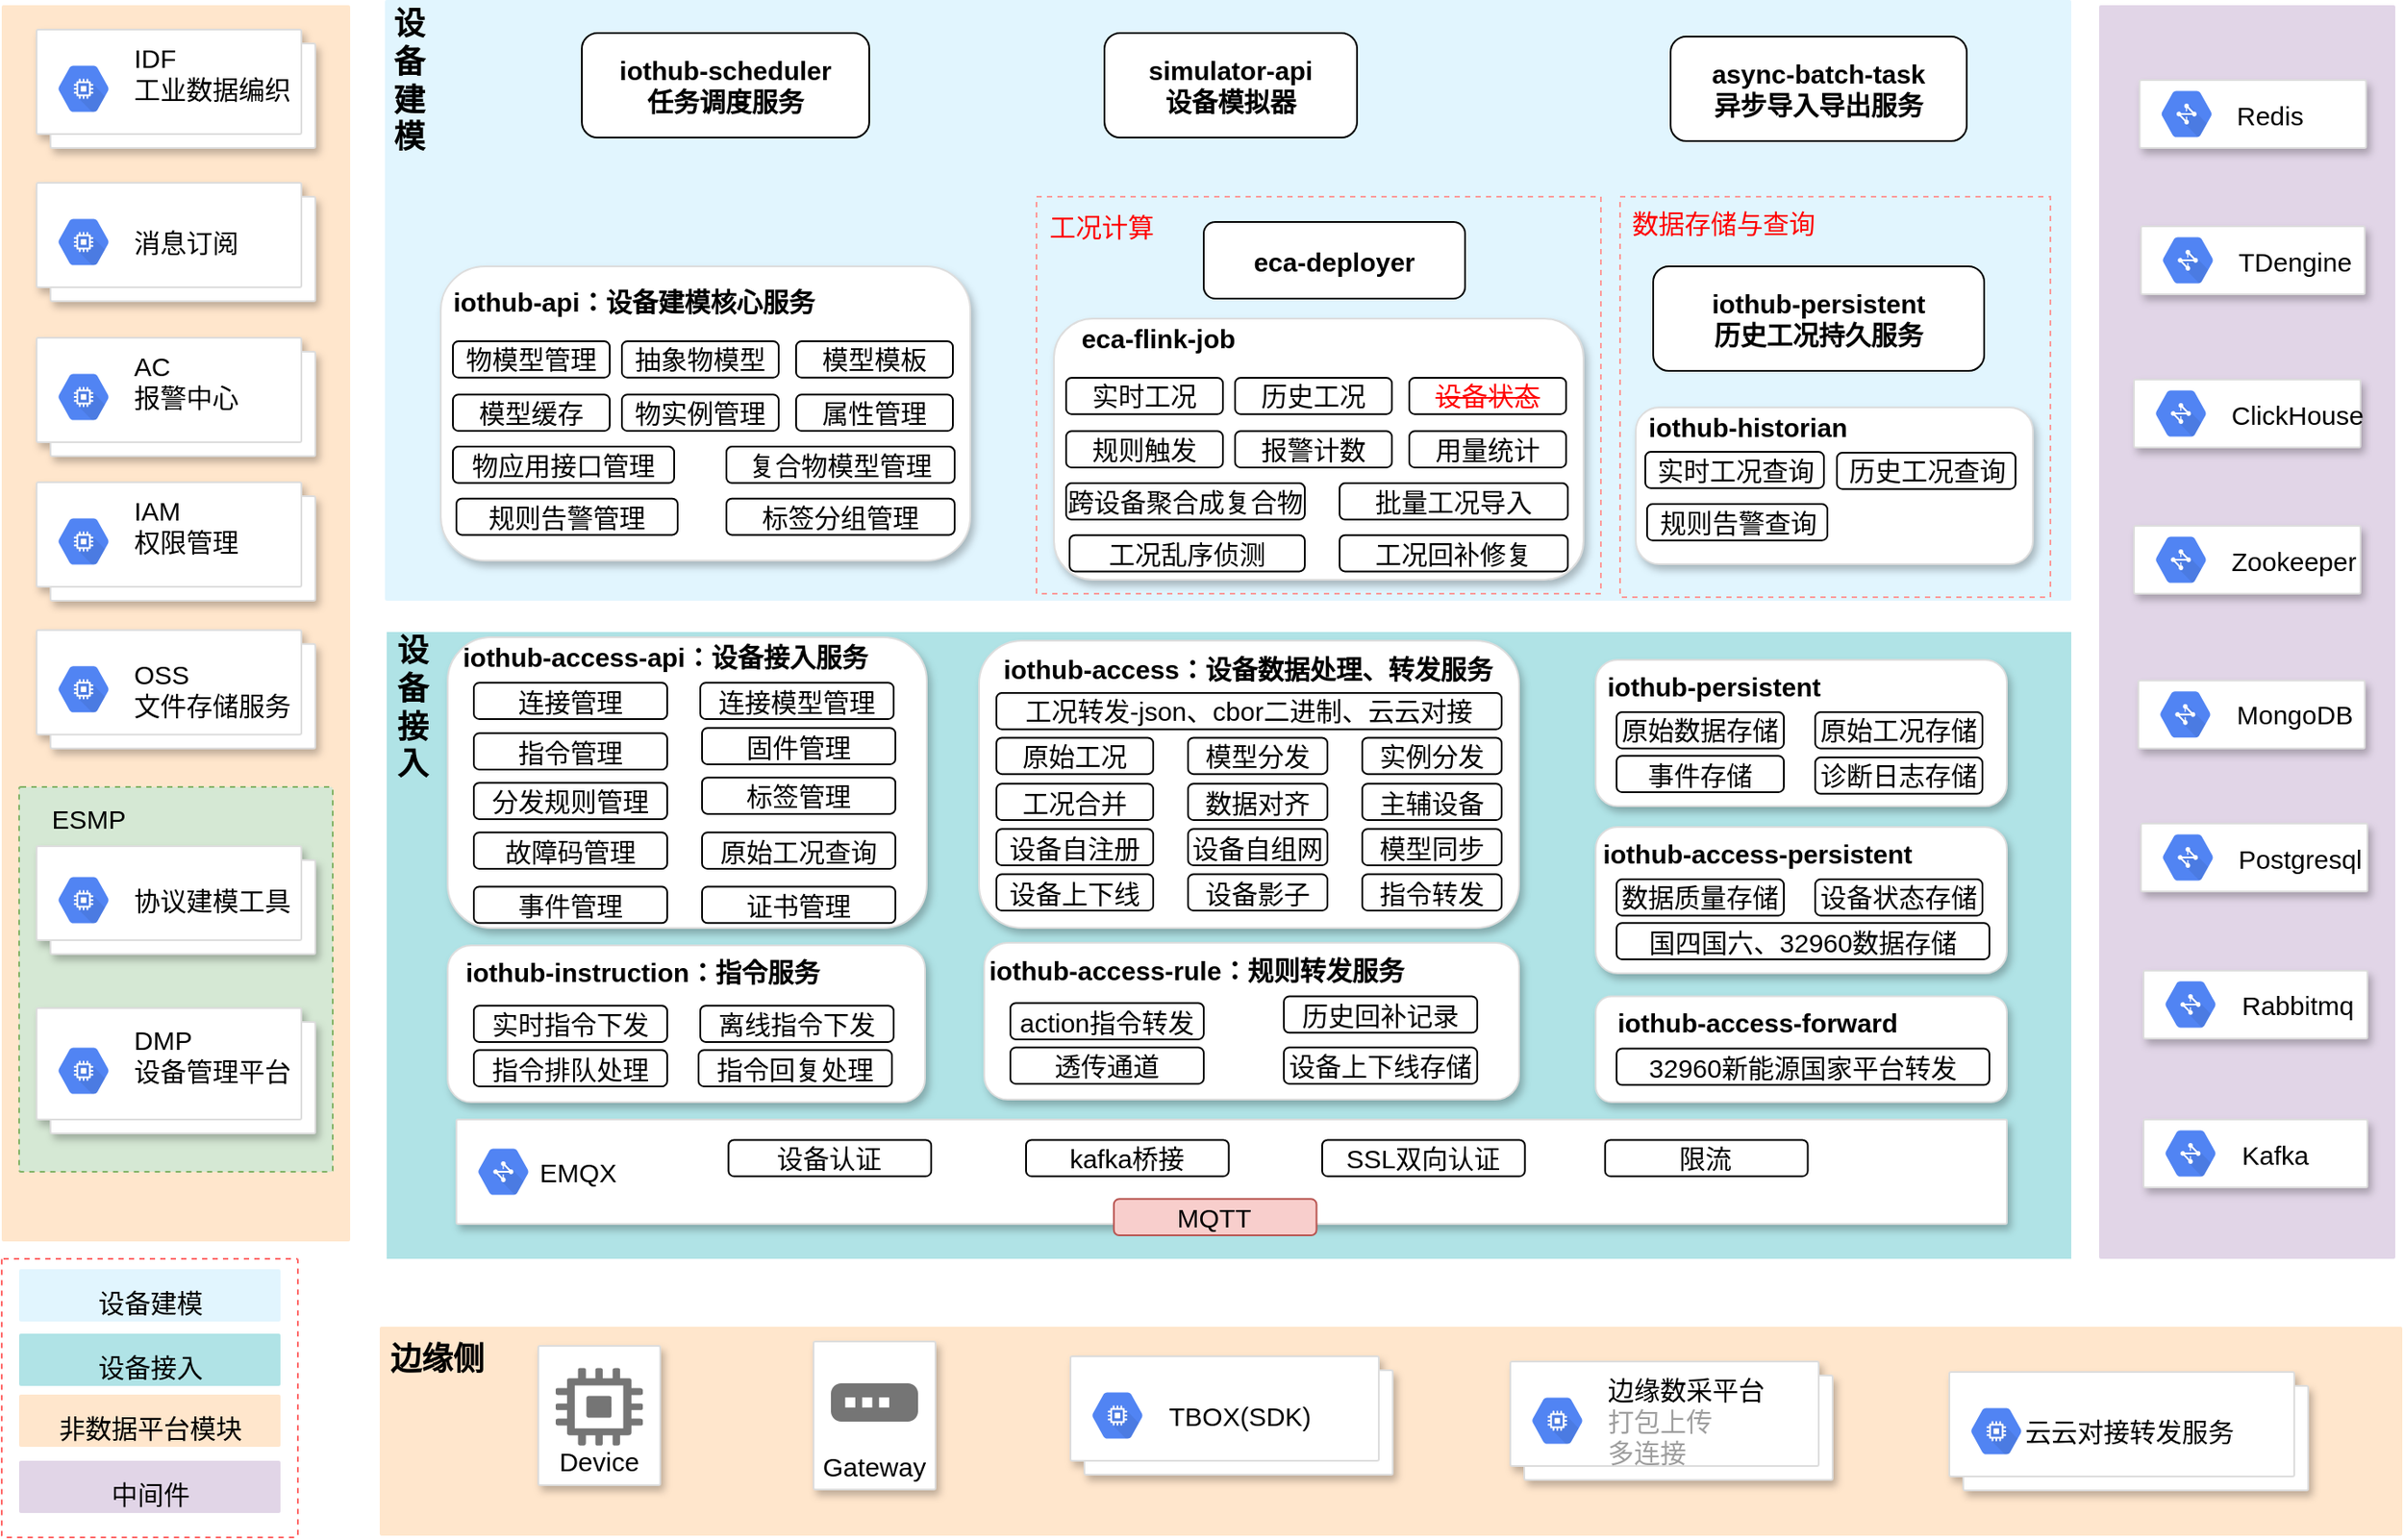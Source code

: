 <mxfile version="22.1.12" type="github">
  <diagram name="第 1 页" id="MoN8tYrX2I8wULJj6vPm">
    <mxGraphModel dx="1781" dy="1681" grid="1" gridSize="10" guides="1" tooltips="1" connect="1" arrows="1" fold="1" page="1" pageScale="1" pageWidth="827" pageHeight="1169" math="0" shadow="0">
      <root>
        <mxCell id="0" />
        <mxCell id="1" parent="0" />
        <mxCell id="9IabR4UfgYr9wzI-eqWz-1" value="" style="rounded=1;absoluteArcSize=1;arcSize=2;html=1;strokeColor=none;gradientColor=none;shadow=0;dashed=0;fontSize=15;fontColor=#9E9E9E;align=left;verticalAlign=top;spacing=10;spacingTop=-4;fillColor=#E1F5FE;" vertex="1" parent="1">
          <mxGeometry x="112" y="-103" width="968" height="345" as="geometry" />
        </mxCell>
        <mxCell id="9IabR4UfgYr9wzI-eqWz-2" value="" style="rounded=0;whiteSpace=wrap;html=1;fillColor=none;strokeColor=#FF9999;dashed=1;fontSize=15;" vertex="1" parent="1">
          <mxGeometry x="821" y="10" width="247" height="230" as="geometry" />
        </mxCell>
        <mxCell id="9IabR4UfgYr9wzI-eqWz-3" value="" style="rounded=0;whiteSpace=wrap;html=1;fillColor=none;strokeColor=#FF9999;dashed=1;fontSize=15;" vertex="1" parent="1">
          <mxGeometry x="486" y="10" width="324" height="228" as="geometry" />
        </mxCell>
        <mxCell id="9IabR4UfgYr9wzI-eqWz-4" value="" style="rounded=1;absoluteArcSize=1;arcSize=2;html=1;strokeColor=none;shadow=0;dashed=0;fontSize=15;align=left;verticalAlign=top;spacing=10;spacingTop=-4;fillColor=#ffe6cc;" vertex="1" parent="1">
          <mxGeometry x="-108" y="-100" width="200" height="710" as="geometry" />
        </mxCell>
        <mxCell id="9IabR4UfgYr9wzI-eqWz-5" value="" style="rounded=1;absoluteArcSize=1;arcSize=2;html=1;strokeColor=#82b366;shadow=0;dashed=1;fontSize=15;align=center;verticalAlign=top;spacing=10;spacingTop=-4;fillColor=#d5e8d4;" vertex="1" parent="1">
          <mxGeometry x="-98" y="349" width="180" height="221" as="geometry" />
        </mxCell>
        <mxCell id="9IabR4UfgYr9wzI-eqWz-6" value="数据平台模块" style="rounded=1;absoluteArcSize=1;arcSize=2;html=1;strokeColor=#FF6666;shadow=0;dashed=1;fontSize=15;align=center;verticalAlign=top;spacing=10;spacingTop=-4;fillColor=#FFFFFF;" vertex="1" parent="1">
          <mxGeometry x="-108" y="620" width="170" height="160" as="geometry" />
        </mxCell>
        <mxCell id="9IabR4UfgYr9wzI-eqWz-7" value="" style="fillColor=#b0e3e6;strokeColor=none;shadow=0;fontSize=15;align=left;spacing=10;9E9E9E;verticalAlign=top;spacingTop=-4;fontStyle=0;spacingLeft=40;html=1;" vertex="1" parent="1">
          <mxGeometry x="113" y="260" width="967" height="360" as="geometry" />
        </mxCell>
        <mxCell id="9IabR4UfgYr9wzI-eqWz-8" value="" style="rounded=1;absoluteArcSize=1;arcSize=2;html=1;strokeColor=none;shadow=0;dashed=0;fontSize=15;align=left;verticalAlign=top;spacing=10;spacingTop=-4;fillColor=#ffe6cc;" vertex="1" parent="1">
          <mxGeometry x="109" y="659" width="1161" height="120" as="geometry" />
        </mxCell>
        <mxCell id="9IabR4UfgYr9wzI-eqWz-9" value="" style="strokeColor=#dddddd;fillColor=#ffffff;shadow=1;strokeWidth=1;rounded=1;absoluteArcSize=1;arcSize=2;fontSize=15;fontColor=#9E9E9E;align=center;html=1;" vertex="1" parent="1">
          <mxGeometry x="153" y="540" width="890" height="60" as="geometry" />
        </mxCell>
        <mxCell id="9IabR4UfgYr9wzI-eqWz-10" value="&lt;div style=&quot;text-align: justify; font-size: 15px;&quot;&gt;&lt;span style=&quot;color: rgb(0, 0, 0); font-size: 15px;&quot;&gt;EMQX&lt;/span&gt;&lt;/div&gt;" style="dashed=0;connectable=0;html=1;fillColor=#5184F3;strokeColor=none;shape=mxgraph.gcp2.hexIcon;prIcon=cloud_network;part=1;labelPosition=right;verticalLabelPosition=middle;align=right;verticalAlign=middle;spacingLeft=5;fontColor=#999999;fontSize=15;" vertex="1" parent="9IabR4UfgYr9wzI-eqWz-9">
          <mxGeometry y="0.5" width="44" height="39" relative="1" as="geometry">
            <mxPoint x="5" y="-19.5" as="offset" />
          </mxGeometry>
        </mxCell>
        <mxCell id="9IabR4UfgYr9wzI-eqWz-11" value="设备认证" style="rounded=1;whiteSpace=wrap;html=1;fontSize=15;" vertex="1" parent="9IabR4UfgYr9wzI-eqWz-9">
          <mxGeometry x="156.196" y="11.739" width="116.36" height="20.87" as="geometry" />
        </mxCell>
        <mxCell id="9IabR4UfgYr9wzI-eqWz-12" value="限流" style="rounded=1;whiteSpace=wrap;html=1;fontSize=15;" vertex="1" parent="9IabR4UfgYr9wzI-eqWz-9">
          <mxGeometry x="659.376" y="11.739" width="116.36" height="20.87" as="geometry" />
        </mxCell>
        <mxCell id="9IabR4UfgYr9wzI-eqWz-13" value="MQTT" style="rounded=1;whiteSpace=wrap;html=1;fillColor=#f8cecc;strokeColor=#b85450;fontSize=15;" vertex="1" parent="9IabR4UfgYr9wzI-eqWz-9">
          <mxGeometry x="377.385" y="45.652" width="116.36" height="20.87" as="geometry" />
        </mxCell>
        <mxCell id="9IabR4UfgYr9wzI-eqWz-14" value="kafka桥接" style="rounded=1;whiteSpace=wrap;html=1;fontSize=15;" vertex="1" parent="9IabR4UfgYr9wzI-eqWz-9">
          <mxGeometry x="326.997" y="11.739" width="116.36" height="20.87" as="geometry" />
        </mxCell>
        <mxCell id="9IabR4UfgYr9wzI-eqWz-15" value="SSL双向认证" style="rounded=1;whiteSpace=wrap;html=1;fontSize=15;" vertex="1" parent="9IabR4UfgYr9wzI-eqWz-9">
          <mxGeometry x="496.997" y="11.739" width="116.36" height="20.87" as="geometry" />
        </mxCell>
        <mxCell id="9IabR4UfgYr9wzI-eqWz-16" value="Device" style="strokeColor=#dddddd;shadow=1;strokeWidth=1;rounded=1;absoluteArcSize=1;arcSize=2;labelPosition=center;verticalLabelPosition=middle;align=center;verticalAlign=bottom;spacingLeft=0;fontColor=#000000;fontSize=15;whiteSpace=wrap;spacingBottom=2;fillColor=#FFFFFF;" vertex="1" parent="1">
          <mxGeometry x="200" y="670" width="70" height="80" as="geometry" />
        </mxCell>
        <mxCell id="9IabR4UfgYr9wzI-eqWz-17" value="" style="sketch=0;dashed=0;connectable=0;html=1;fillColor=#757575;strokeColor=none;shape=mxgraph.gcp2.compute_engine_icon;part=1;fontSize=15;" vertex="1" parent="9IabR4UfgYr9wzI-eqWz-16">
          <mxGeometry x="0.5" width="50" height="44.5" relative="1" as="geometry">
            <mxPoint x="-25" y="12.75" as="offset" />
          </mxGeometry>
        </mxCell>
        <mxCell id="9IabR4UfgYr9wzI-eqWz-18" value="Gateway" style="strokeColor=#dddddd;shadow=1;strokeWidth=1;rounded=1;absoluteArcSize=1;arcSize=2;labelPosition=center;verticalLabelPosition=middle;align=center;verticalAlign=bottom;spacingLeft=0;fontColor=#000000;fontSize=15;whiteSpace=wrap;spacingBottom=2;fillColor=#FFFFFF;" vertex="1" parent="1">
          <mxGeometry x="358" y="667.5" width="70" height="85" as="geometry" />
        </mxCell>
        <mxCell id="9IabR4UfgYr9wzI-eqWz-19" value="" style="sketch=0;dashed=0;connectable=0;html=1;fillColor=#757575;strokeColor=none;shape=mxgraph.gcp2.gateway_icon;part=1;fontSize=15;" vertex="1" parent="9IabR4UfgYr9wzI-eqWz-18">
          <mxGeometry x="0.5" width="50" height="22" relative="1" as="geometry">
            <mxPoint x="-25" y="24" as="offset" />
          </mxGeometry>
        </mxCell>
        <mxCell id="9IabR4UfgYr9wzI-eqWz-20" value="" style="rounded=1;absoluteArcSize=1;arcSize=2;html=1;strokeColor=none;shadow=0;dashed=0;fontSize=15;align=left;verticalAlign=top;spacing=10;spacingTop=-4;fillColor=#e1d5e7;" vertex="1" parent="1">
          <mxGeometry x="1096" y="-100" width="170" height="720" as="geometry" />
        </mxCell>
        <mxCell id="9IabR4UfgYr9wzI-eqWz-21" value="" style="strokeColor=#dddddd;fillColor=#ffffff;shadow=1;strokeWidth=1;rounded=1;absoluteArcSize=1;arcSize=2;fontSize=15;fontColor=#9E9E9E;align=center;html=1;" vertex="1" parent="1">
          <mxGeometry x="1121.5" y="540" width="128.5" height="39" as="geometry" />
        </mxCell>
        <mxCell id="9IabR4UfgYr9wzI-eqWz-22" value="&lt;font color=&quot;#000000&quot; style=&quot;font-size: 15px;&quot;&gt;Kafka&lt;/font&gt;" style="dashed=0;connectable=0;html=1;fillColor=#5184F3;strokeColor=none;shape=mxgraph.gcp2.hexIcon;prIcon=cloud_network;part=1;labelPosition=right;verticalLabelPosition=middle;align=left;verticalAlign=middle;spacingLeft=5;fontColor=#999999;fontSize=15;" vertex="1" parent="9IabR4UfgYr9wzI-eqWz-21">
          <mxGeometry y="0.5" width="44" height="39" relative="1" as="geometry">
            <mxPoint x="5" y="-19.5" as="offset" />
          </mxGeometry>
        </mxCell>
        <mxCell id="9IabR4UfgYr9wzI-eqWz-23" value="" style="strokeColor=#dddddd;fillColor=#ffffff;shadow=1;strokeWidth=1;rounded=1;absoluteArcSize=1;arcSize=2;fontSize=15;fontColor=#9E9E9E;align=center;html=1;" vertex="1" parent="1">
          <mxGeometry x="1120" y="27" width="128.5" height="39" as="geometry" />
        </mxCell>
        <mxCell id="9IabR4UfgYr9wzI-eqWz-24" value="&lt;font color=&quot;#000000&quot; style=&quot;font-size: 15px;&quot;&gt;TDengine&lt;/font&gt;" style="dashed=0;connectable=0;html=1;fillColor=#5184F3;strokeColor=none;shape=mxgraph.gcp2.hexIcon;prIcon=cloud_network;part=1;labelPosition=right;verticalLabelPosition=middle;align=left;verticalAlign=middle;spacingLeft=5;fontColor=#999999;fontSize=15;" vertex="1" parent="9IabR4UfgYr9wzI-eqWz-23">
          <mxGeometry y="0.5" width="44" height="39" relative="1" as="geometry">
            <mxPoint x="5" y="-19.5" as="offset" />
          </mxGeometry>
        </mxCell>
        <mxCell id="9IabR4UfgYr9wzI-eqWz-25" value="" style="strokeColor=#dddddd;fillColor=#ffffff;shadow=1;strokeWidth=1;rounded=1;absoluteArcSize=1;arcSize=2;fontSize=15;fontColor=#9E9E9E;align=center;html=1;" vertex="1" parent="1">
          <mxGeometry x="1116" y="115" width="130" height="39" as="geometry" />
        </mxCell>
        <mxCell id="9IabR4UfgYr9wzI-eqWz-26" value="&lt;font color=&quot;#000000&quot; style=&quot;font-size: 15px;&quot;&gt;ClickHouse&lt;/font&gt;" style="dashed=0;connectable=0;html=1;fillColor=#5184F3;strokeColor=none;shape=mxgraph.gcp2.hexIcon;prIcon=cloud_network;part=1;labelPosition=right;verticalLabelPosition=middle;align=left;verticalAlign=middle;spacingLeft=5;fontColor=#999999;fontSize=15;" vertex="1" parent="9IabR4UfgYr9wzI-eqWz-25">
          <mxGeometry y="0.5" width="44" height="39" relative="1" as="geometry">
            <mxPoint x="5" y="-19.5" as="offset" />
          </mxGeometry>
        </mxCell>
        <mxCell id="9IabR4UfgYr9wzI-eqWz-27" value="" style="strokeColor=#dddddd;fillColor=#ffffff;shadow=1;strokeWidth=1;rounded=1;absoluteArcSize=1;arcSize=2;fontSize=15;fontColor=#9E9E9E;align=center;html=1;" vertex="1" parent="1">
          <mxGeometry x="1118.5" y="287.87" width="130" height="39" as="geometry" />
        </mxCell>
        <mxCell id="9IabR4UfgYr9wzI-eqWz-28" value="&lt;font color=&quot;#000000&quot; style=&quot;font-size: 15px;&quot;&gt;MongoDB&lt;/font&gt;" style="dashed=0;connectable=0;html=1;fillColor=#5184F3;strokeColor=none;shape=mxgraph.gcp2.hexIcon;prIcon=cloud_network;part=1;labelPosition=right;verticalLabelPosition=middle;align=left;verticalAlign=middle;spacingLeft=5;fontColor=#999999;fontSize=15;" vertex="1" parent="9IabR4UfgYr9wzI-eqWz-27">
          <mxGeometry y="0.5" width="44" height="39" relative="1" as="geometry">
            <mxPoint x="5" y="-19.5" as="offset" />
          </mxGeometry>
        </mxCell>
        <mxCell id="9IabR4UfgYr9wzI-eqWz-29" value="" style="strokeColor=#dddddd;fillColor=#ffffff;shadow=1;strokeWidth=1;rounded=1;absoluteArcSize=1;arcSize=2;fontSize=15;fontColor=#9E9E9E;align=center;html=1;" vertex="1" parent="1">
          <mxGeometry x="1121.5" y="454.44" width="128.5" height="39" as="geometry" />
        </mxCell>
        <mxCell id="9IabR4UfgYr9wzI-eqWz-30" value="&lt;font color=&quot;#000000&quot; style=&quot;font-size: 15px;&quot;&gt;Rabbitmq&lt;/font&gt;" style="dashed=0;connectable=0;html=1;fillColor=#5184F3;strokeColor=none;shape=mxgraph.gcp2.hexIcon;prIcon=cloud_network;part=1;labelPosition=right;verticalLabelPosition=middle;align=left;verticalAlign=middle;spacingLeft=5;fontColor=#999999;fontSize=15;" vertex="1" parent="9IabR4UfgYr9wzI-eqWz-29">
          <mxGeometry y="0.5" width="44" height="39" relative="1" as="geometry">
            <mxPoint x="5" y="-19.5" as="offset" />
          </mxGeometry>
        </mxCell>
        <mxCell id="9IabR4UfgYr9wzI-eqWz-31" value="设备接入" style="text;html=1;strokeColor=none;fillColor=none;align=center;verticalAlign=middle;whiteSpace=wrap;rounded=0;fontSize=18;fontStyle=1" vertex="1" parent="1">
          <mxGeometry x="113" y="269" width="30" height="70" as="geometry" />
        </mxCell>
        <mxCell id="9IabR4UfgYr9wzI-eqWz-32" value="" style="shape=mxgraph.gcp2.doubleRect;strokeColor=#dddddd;fillColor=#ffffff;shadow=1;strokeWidth=1;fontSize=15;fontColor=#9E9E9E;align=center;html=1;" vertex="1" parent="1">
          <mxGeometry x="758" y="679" width="185" height="68" as="geometry" />
        </mxCell>
        <mxCell id="9IabR4UfgYr9wzI-eqWz-33" value="&lt;font color=&quot;#000000&quot; style=&quot;font-size: 15px;&quot;&gt;边缘数采平台&lt;br style=&quot;font-size: 15px;&quot;&gt;&lt;/font&gt;&lt;font color=&quot;#9e9e9e&quot; style=&quot;font-size: 15px;&quot;&gt;&lt;span style=&quot;font-size: 15px;&quot;&gt;打包上传&lt;br style=&quot;font-size: 15px;&quot;&gt;多连接&lt;br style=&quot;font-size: 15px;&quot;&gt;&lt;/span&gt;&lt;/font&gt;" style="dashed=0;connectable=0;html=1;fillColor=#5184F3;strokeColor=none;shape=mxgraph.gcp2.hexIcon;prIcon=compute_engine;part=1;labelPosition=right;verticalLabelPosition=middle;align=left;verticalAlign=middle;spacingLeft=5;fontColor=#999999;fontSize=15;" vertex="1" parent="9IabR4UfgYr9wzI-eqWz-32">
          <mxGeometry y="0.5" width="44" height="39" relative="1" as="geometry">
            <mxPoint x="5" y="-19.5" as="offset" />
          </mxGeometry>
        </mxCell>
        <mxCell id="9IabR4UfgYr9wzI-eqWz-34" value="&lt;font color=&quot;#000000&quot; style=&quot;font-size: 15px;&quot;&gt;云云对接转发服务&lt;/font&gt;" style="shape=mxgraph.gcp2.doubleRect;strokeColor=#dddddd;fillColor=#ffffff;shadow=1;strokeWidth=1;fontSize=15;fontColor=#9E9E9E;align=center;html=1;" vertex="1" parent="1">
          <mxGeometry x="1010" y="685" width="206" height="68" as="geometry" />
        </mxCell>
        <mxCell id="9IabR4UfgYr9wzI-eqWz-35" value="" style="dashed=0;connectable=0;html=1;fillColor=#5184F3;strokeColor=none;shape=mxgraph.gcp2.hexIcon;prIcon=compute_engine;part=1;labelPosition=right;verticalLabelPosition=middle;align=left;verticalAlign=middle;spacingLeft=5;fontColor=#999999;fontSize=15;" vertex="1" parent="9IabR4UfgYr9wzI-eqWz-34">
          <mxGeometry y="0.5" width="44" height="39" relative="1" as="geometry">
            <mxPoint x="5" y="-19.5" as="offset" />
          </mxGeometry>
        </mxCell>
        <mxCell id="9IabR4UfgYr9wzI-eqWz-36" value="" style="shape=mxgraph.gcp2.doubleRect;strokeColor=#dddddd;fillColor=#ffffff;shadow=1;strokeWidth=1;fontSize=15;fontColor=#9E9E9E;align=center;html=1;fontStyle=1" vertex="1" parent="1">
          <mxGeometry x="-88" y="383" width="160" height="62" as="geometry" />
        </mxCell>
        <mxCell id="9IabR4UfgYr9wzI-eqWz-37" value="&lt;font style=&quot;font-size: 15px&quot;&gt;&lt;font color=&quot;#000000&quot; style=&quot;font-size: 15px&quot;&gt;&lt;br&gt;&lt;br&gt;协议建模工具&lt;/font&gt;&lt;br style=&quot;font-size: 15px&quot;&gt;&lt;br style=&quot;font-size: 15px&quot;&gt;&lt;br style=&quot;font-size: 15px&quot;&gt;&lt;/font&gt;" style="dashed=0;connectable=0;html=1;fillColor=#5184F3;strokeColor=none;shape=mxgraph.gcp2.hexIcon;prIcon=compute_engine;part=1;labelPosition=right;verticalLabelPosition=middle;align=left;verticalAlign=middle;spacingLeft=5;fontColor=#999999;fontSize=15;" vertex="1" parent="9IabR4UfgYr9wzI-eqWz-36">
          <mxGeometry y="0.5" width="44" height="39" relative="1" as="geometry">
            <mxPoint x="5" y="-19.5" as="offset" />
          </mxGeometry>
        </mxCell>
        <mxCell id="9IabR4UfgYr9wzI-eqWz-38" value="" style="shape=mxgraph.gcp2.doubleRect;strokeColor=#dddddd;fillColor=#ffffff;shadow=1;strokeWidth=1;fontSize=15;fontColor=#9E9E9E;align=center;html=1;fontStyle=1" vertex="1" parent="1">
          <mxGeometry x="-88" y="174" width="160" height="68" as="geometry" />
        </mxCell>
        <mxCell id="9IabR4UfgYr9wzI-eqWz-39" value="&lt;font color=&quot;#000000&quot; style=&quot;font-size: 15px;&quot;&gt;IAM&lt;br style=&quot;font-size: 15px;&quot;&gt;权限管理&lt;br style=&quot;font-size: 15px;&quot;&gt;&lt;br style=&quot;font-size: 15px;&quot;&gt;&lt;/font&gt;" style="dashed=0;connectable=0;html=1;fillColor=#5184F3;strokeColor=none;shape=mxgraph.gcp2.hexIcon;prIcon=compute_engine;part=1;labelPosition=right;verticalLabelPosition=middle;align=left;verticalAlign=middle;spacingLeft=5;fontColor=#999999;fontSize=15;" vertex="1" parent="9IabR4UfgYr9wzI-eqWz-38">
          <mxGeometry y="0.5" width="44" height="39" relative="1" as="geometry">
            <mxPoint x="5" y="-19.5" as="offset" />
          </mxGeometry>
        </mxCell>
        <mxCell id="9IabR4UfgYr9wzI-eqWz-40" value="" style="shape=mxgraph.gcp2.doubleRect;strokeColor=#dddddd;fillColor=#ffffff;shadow=1;strokeWidth=1;fontSize=15;fontColor=#9E9E9E;align=center;html=1;fontStyle=1" vertex="1" parent="1">
          <mxGeometry x="-88" y="476" width="160" height="72" as="geometry" />
        </mxCell>
        <mxCell id="9IabR4UfgYr9wzI-eqWz-41" value="&lt;font style=&quot;font-size: 15px;&quot;&gt;&lt;font color=&quot;#000000&quot; style=&quot;font-size: 15px;&quot;&gt;DMP&lt;/font&gt;&lt;br style=&quot;font-size: 15px;&quot;&gt;&lt;font color=&quot;#000000&quot; style=&quot;font-size: 15px;&quot;&gt;设备管理平台&lt;/font&gt;&lt;br style=&quot;font-size: 15px;&quot;&gt;&lt;br style=&quot;font-size: 15px;&quot;&gt;&lt;/font&gt;" style="dashed=0;connectable=0;html=1;fillColor=#5184F3;strokeColor=none;shape=mxgraph.gcp2.hexIcon;prIcon=compute_engine;part=1;labelPosition=right;verticalLabelPosition=middle;align=left;verticalAlign=middle;spacingLeft=5;fontColor=#999999;fontSize=15;" vertex="1" parent="9IabR4UfgYr9wzI-eqWz-40">
          <mxGeometry y="0.5" width="44" height="39" relative="1" as="geometry">
            <mxPoint x="5" y="-19.5" as="offset" />
          </mxGeometry>
        </mxCell>
        <mxCell id="9IabR4UfgYr9wzI-eqWz-42" value="设备建模" style="rounded=1;absoluteArcSize=1;arcSize=2;html=1;strokeColor=none;shadow=0;dashed=0;fontSize=15;align=center;verticalAlign=top;spacing=10;spacingTop=-4;fillColor=#E1F5FE;" vertex="1" parent="1">
          <mxGeometry x="-98" y="626" width="150" height="30" as="geometry" />
        </mxCell>
        <mxCell id="9IabR4UfgYr9wzI-eqWz-43" value="设备接入" style="rounded=1;absoluteArcSize=1;arcSize=2;html=1;strokeColor=none;shadow=0;dashed=0;fontSize=15;align=center;verticalAlign=top;spacing=10;spacingTop=-4;fillColor=#b0e3e6;" vertex="1" parent="1">
          <mxGeometry x="-98" y="663" width="150" height="30" as="geometry" />
        </mxCell>
        <mxCell id="9IabR4UfgYr9wzI-eqWz-44" value="非数据平台模块" style="rounded=1;absoluteArcSize=1;arcSize=2;html=1;strokeColor=none;shadow=0;dashed=0;fontSize=15;align=center;verticalAlign=top;spacing=10;spacingTop=-4;fillColor=#ffe6cc;" vertex="1" parent="1">
          <mxGeometry x="-98" y="698" width="150" height="30" as="geometry" />
        </mxCell>
        <mxCell id="9IabR4UfgYr9wzI-eqWz-45" value="中间件" style="rounded=1;absoluteArcSize=1;arcSize=2;html=1;strokeColor=none;shadow=0;dashed=0;fontSize=15;align=center;verticalAlign=top;spacing=10;spacingTop=-4;fillColor=#e1d5e7;" vertex="1" parent="1">
          <mxGeometry x="-98" y="736" width="150" height="30" as="geometry" />
        </mxCell>
        <mxCell id="9IabR4UfgYr9wzI-eqWz-46" value="" style="shape=mxgraph.gcp2.doubleRect;strokeColor=#dddddd;fillColor=#ffffff;shadow=1;strokeWidth=1;fontSize=15;fontColor=#9E9E9E;align=center;html=1;fontStyle=1" vertex="1" parent="1">
          <mxGeometry x="-88" y="258.87" width="160" height="68" as="geometry" />
        </mxCell>
        <mxCell id="9IabR4UfgYr9wzI-eqWz-47" value="&lt;font color=&quot;#000000&quot; style=&quot;font-size: 15px;&quot;&gt;OSS&lt;br style=&quot;font-size: 15px;&quot;&gt;文件存储服务&lt;br style=&quot;font-size: 15px;&quot;&gt;&lt;/font&gt;" style="dashed=0;connectable=0;html=1;fillColor=#5184F3;strokeColor=none;shape=mxgraph.gcp2.hexIcon;prIcon=compute_engine;part=1;labelPosition=right;verticalLabelPosition=middle;align=left;verticalAlign=middle;spacingLeft=5;fontColor=#999999;fontSize=15;" vertex="1" parent="9IabR4UfgYr9wzI-eqWz-46">
          <mxGeometry y="0.5" width="44" height="39" relative="1" as="geometry">
            <mxPoint x="5" y="-19.5" as="offset" />
          </mxGeometry>
        </mxCell>
        <mxCell id="9IabR4UfgYr9wzI-eqWz-48" value="ESMP" style="text;html=1;strokeColor=none;fillColor=none;align=center;verticalAlign=middle;whiteSpace=wrap;rounded=0;fontSize=15;" vertex="1" parent="1">
          <mxGeometry x="-88" y="352" width="60" height="30" as="geometry" />
        </mxCell>
        <mxCell id="9IabR4UfgYr9wzI-eqWz-49" value="&lt;font style=&quot;font-size: 18px&quot;&gt;&lt;b&gt;边缘侧&lt;/b&gt;&lt;/font&gt;" style="text;html=1;strokeColor=none;fillColor=none;align=center;verticalAlign=middle;whiteSpace=wrap;rounded=0;fontSize=15;" vertex="1" parent="1">
          <mxGeometry x="112" y="663" width="60" height="30" as="geometry" />
        </mxCell>
        <mxCell id="9IabR4UfgYr9wzI-eqWz-50" value="" style="strokeColor=#dddddd;fillColor=#ffffff;shadow=1;strokeWidth=1;rounded=1;absoluteArcSize=1;arcSize=2;fontSize=15;fontColor=#9E9E9E;align=center;html=1;" vertex="1" parent="1">
          <mxGeometry x="1120" y="370" width="130" height="39" as="geometry" />
        </mxCell>
        <mxCell id="9IabR4UfgYr9wzI-eqWz-51" value="&lt;font color=&quot;#000000&quot; style=&quot;font-size: 15px;&quot;&gt;Postgresql&lt;/font&gt;" style="dashed=0;connectable=0;html=1;fillColor=#5184F3;strokeColor=none;shape=mxgraph.gcp2.hexIcon;prIcon=cloud_network;part=1;labelPosition=right;verticalLabelPosition=middle;align=left;verticalAlign=middle;spacingLeft=5;fontColor=#999999;fontSize=15;" vertex="1" parent="9IabR4UfgYr9wzI-eqWz-50">
          <mxGeometry y="0.5" width="44" height="39" relative="1" as="geometry">
            <mxPoint x="5" y="-19.5" as="offset" />
          </mxGeometry>
        </mxCell>
        <mxCell id="9IabR4UfgYr9wzI-eqWz-52" value="" style="shape=mxgraph.gcp2.doubleRect;strokeColor=#dddddd;fillColor=#ffffff;shadow=1;strokeWidth=1;fontSize=15;fontColor=#9E9E9E;align=center;html=1;fontStyle=1" vertex="1" parent="1">
          <mxGeometry x="-88" y="-86" width="160" height="68" as="geometry" />
        </mxCell>
        <mxCell id="9IabR4UfgYr9wzI-eqWz-53" value="&lt;font color=&quot;#000000&quot; style=&quot;font-size: 15px;&quot;&gt;IDF&lt;br style=&quot;font-size: 15px;&quot;&gt;工业数据编织&lt;br style=&quot;font-size: 15px;&quot;&gt;&lt;br style=&quot;font-size: 15px;&quot;&gt;&lt;/font&gt;" style="dashed=0;connectable=0;html=1;fillColor=#5184F3;strokeColor=none;shape=mxgraph.gcp2.hexIcon;prIcon=compute_engine;part=1;labelPosition=right;verticalLabelPosition=middle;align=left;verticalAlign=middle;spacingLeft=5;fontColor=#999999;fontSize=15;" vertex="1" parent="9IabR4UfgYr9wzI-eqWz-52">
          <mxGeometry y="0.5" width="44" height="39" relative="1" as="geometry">
            <mxPoint x="5" y="-19.5" as="offset" />
          </mxGeometry>
        </mxCell>
        <mxCell id="9IabR4UfgYr9wzI-eqWz-54" value="" style="shape=mxgraph.gcp2.doubleRect;strokeColor=#dddddd;fillColor=#ffffff;shadow=1;strokeWidth=1;fontSize=15;fontColor=#9E9E9E;align=center;html=1;fontStyle=1" vertex="1" parent="1">
          <mxGeometry x="-88" y="91" width="160" height="68" as="geometry" />
        </mxCell>
        <mxCell id="9IabR4UfgYr9wzI-eqWz-55" value="&lt;font color=&quot;#000000&quot; style=&quot;font-size: 15px;&quot;&gt;AC&lt;br style=&quot;font-size: 15px;&quot;&gt;报警中心&lt;br style=&quot;font-size: 15px;&quot;&gt;&lt;br style=&quot;font-size: 15px;&quot;&gt;&lt;/font&gt;" style="dashed=0;connectable=0;html=1;fillColor=#5184F3;strokeColor=none;shape=mxgraph.gcp2.hexIcon;prIcon=compute_engine;part=1;labelPosition=right;verticalLabelPosition=middle;align=left;verticalAlign=middle;spacingLeft=5;fontColor=#999999;fontSize=15;" vertex="1" parent="9IabR4UfgYr9wzI-eqWz-54">
          <mxGeometry y="0.5" width="44" height="39" relative="1" as="geometry">
            <mxPoint x="5" y="-19.5" as="offset" />
          </mxGeometry>
        </mxCell>
        <mxCell id="9IabR4UfgYr9wzI-eqWz-56" value="" style="strokeColor=#dddddd;fillColor=#ffffff;shadow=1;strokeWidth=1;rounded=1;absoluteArcSize=1;arcSize=2;fontSize=15;fontColor=#9E9E9E;align=center;html=1;" vertex="1" parent="1">
          <mxGeometry x="1119.25" y="-57" width="130" height="39" as="geometry" />
        </mxCell>
        <mxCell id="9IabR4UfgYr9wzI-eqWz-57" value="&lt;font color=&quot;#000000&quot; style=&quot;font-size: 15px;&quot;&gt;Redis&lt;/font&gt;" style="dashed=0;connectable=0;html=1;fillColor=#5184F3;strokeColor=none;shape=mxgraph.gcp2.hexIcon;prIcon=cloud_network;part=1;labelPosition=right;verticalLabelPosition=middle;align=left;verticalAlign=middle;spacingLeft=5;fontColor=#999999;fontSize=15;" vertex="1" parent="9IabR4UfgYr9wzI-eqWz-56">
          <mxGeometry y="0.5" width="44" height="39" relative="1" as="geometry">
            <mxPoint x="5" y="-19.5" as="offset" />
          </mxGeometry>
        </mxCell>
        <mxCell id="9IabR4UfgYr9wzI-eqWz-58" value="&lt;font color=&quot;#ff0000&quot; style=&quot;font-size: 15px&quot;&gt;工况计算&lt;/font&gt;" style="text;html=1;strokeColor=none;fillColor=none;align=center;verticalAlign=middle;whiteSpace=wrap;rounded=0;fontSize=15;" vertex="1" parent="1">
          <mxGeometry x="484" y="11.5" width="79" height="30" as="geometry" />
        </mxCell>
        <mxCell id="9IabR4UfgYr9wzI-eqWz-59" value="&lt;font color=&quot;#ff0000&quot; style=&quot;font-size: 15px;&quot;&gt;数据存储与查询&lt;/font&gt;" style="text;html=1;strokeColor=none;fillColor=none;align=center;verticalAlign=middle;whiteSpace=wrap;rounded=0;fontSize=15;" vertex="1" parent="1">
          <mxGeometry x="822" y="10" width="117" height="30" as="geometry" />
        </mxCell>
        <mxCell id="9IabR4UfgYr9wzI-eqWz-60" value="设备建模" style="text;html=1;strokeColor=none;fillColor=none;align=center;verticalAlign=middle;whiteSpace=wrap;rounded=0;fontSize=18;fontStyle=1" vertex="1" parent="1">
          <mxGeometry x="112" y="-103" width="28" height="93" as="geometry" />
        </mxCell>
        <mxCell id="9IabR4UfgYr9wzI-eqWz-61" value="" style="rounded=1;whiteSpace=wrap;html=1;shadow=1;fontSize=15;fontColor=#9E9E9E;strokeColor=#dddddd;strokeWidth=1;" vertex="1" parent="1">
          <mxGeometry x="148" y="263" width="275" height="167" as="geometry" />
        </mxCell>
        <mxCell id="9IabR4UfgYr9wzI-eqWz-62" value="连接管理" style="rounded=1;whiteSpace=wrap;html=1;fontSize=15;" vertex="1" parent="1">
          <mxGeometry x="163" y="289.129" width="111" height="20.87" as="geometry" />
        </mxCell>
        <mxCell id="9IabR4UfgYr9wzI-eqWz-63" value="&lt;b&gt;&lt;font color=&quot;#000000&quot;&gt;iothub-access-api：设备接入服务&lt;/font&gt;&lt;/b&gt;" style="text;html=1;strokeColor=none;fillColor=none;align=center;verticalAlign=middle;whiteSpace=wrap;rounded=0;shadow=1;fontSize=15;fontColor=#9E9E9E;" vertex="1" parent="1">
          <mxGeometry x="153" y="259" width="240" height="30" as="geometry" />
        </mxCell>
        <mxCell id="9IabR4UfgYr9wzI-eqWz-64" value="连接模型管理" style="rounded=1;whiteSpace=wrap;html=1;fontSize=15;" vertex="1" parent="1">
          <mxGeometry x="293" y="289.129" width="111" height="20.87" as="geometry" />
        </mxCell>
        <mxCell id="9IabR4UfgYr9wzI-eqWz-65" value="指令管理" style="rounded=1;whiteSpace=wrap;html=1;fontSize=15;" vertex="1" parent="1">
          <mxGeometry x="163" y="318.129" width="111" height="20.87" as="geometry" />
        </mxCell>
        <mxCell id="9IabR4UfgYr9wzI-eqWz-66" value="原始工况查询" style="rounded=1;whiteSpace=wrap;html=1;fontSize=15;" vertex="1" parent="1">
          <mxGeometry x="294" y="375.129" width="111" height="20.87" as="geometry" />
        </mxCell>
        <mxCell id="9IabR4UfgYr9wzI-eqWz-67" value="标签管理" style="rounded=1;whiteSpace=wrap;html=1;fontSize=15;" vertex="1" parent="1">
          <mxGeometry x="294" y="343.569" width="111" height="20.87" as="geometry" />
        </mxCell>
        <mxCell id="9IabR4UfgYr9wzI-eqWz-68" value="固件管理" style="rounded=1;whiteSpace=wrap;html=1;fontSize=15;" vertex="1" parent="1">
          <mxGeometry x="294" y="315.129" width="111" height="20.87" as="geometry" />
        </mxCell>
        <mxCell id="9IabR4UfgYr9wzI-eqWz-69" value="分发规则管理" style="rounded=1;whiteSpace=wrap;html=1;fontSize=15;" vertex="1" parent="1">
          <mxGeometry x="163" y="346.569" width="111" height="20.87" as="geometry" />
        </mxCell>
        <mxCell id="9IabR4UfgYr9wzI-eqWz-70" value="故障码管理" style="rounded=1;whiteSpace=wrap;html=1;fontSize=15;" vertex="1" parent="1">
          <mxGeometry x="163" y="375.129" width="111" height="20.87" as="geometry" />
        </mxCell>
        <mxCell id="9IabR4UfgYr9wzI-eqWz-71" value="" style="rounded=1;whiteSpace=wrap;html=1;shadow=1;fontSize=15;fontColor=#9E9E9E;strokeColor=#dddddd;strokeWidth=1;" vertex="1" parent="1">
          <mxGeometry x="453" y="265" width="310" height="165" as="geometry" />
        </mxCell>
        <mxCell id="9IabR4UfgYr9wzI-eqWz-72" value="iothub-access：设备数据处理、转发服务" style="text;html=1;strokeColor=none;fillColor=none;align=center;verticalAlign=middle;whiteSpace=wrap;rounded=0;shadow=1;fontSize=15;fontColor=#000000;fontStyle=1" vertex="1" parent="1">
          <mxGeometry x="462" y="266" width="291" height="30" as="geometry" />
        </mxCell>
        <mxCell id="9IabR4UfgYr9wzI-eqWz-73" value="工况转发-json、cbor二进制、云云对接" style="rounded=1;whiteSpace=wrap;html=1;fontSize=15;" vertex="1" parent="1">
          <mxGeometry x="463" y="295" width="290" height="20.87" as="geometry" />
        </mxCell>
        <mxCell id="9IabR4UfgYr9wzI-eqWz-74" value="原始工况" style="rounded=1;whiteSpace=wrap;html=1;fontSize=15;" vertex="1" parent="1">
          <mxGeometry x="463" y="320.7" width="90" height="20.87" as="geometry" />
        </mxCell>
        <mxCell id="9IabR4UfgYr9wzI-eqWz-75" value="模型分发" style="rounded=1;whiteSpace=wrap;html=1;fontSize=15;" vertex="1" parent="1">
          <mxGeometry x="573" y="320.7" width="80" height="20.87" as="geometry" />
        </mxCell>
        <mxCell id="9IabR4UfgYr9wzI-eqWz-76" value="实例分发" style="rounded=1;whiteSpace=wrap;html=1;fontSize=15;" vertex="1" parent="1">
          <mxGeometry x="673" y="320.7" width="80" height="20.87" as="geometry" />
        </mxCell>
        <mxCell id="9IabR4UfgYr9wzI-eqWz-77" value="工况合并" style="rounded=1;whiteSpace=wrap;html=1;fontSize=15;" vertex="1" parent="1">
          <mxGeometry x="463" y="347.13" width="90" height="20.87" as="geometry" />
        </mxCell>
        <mxCell id="9IabR4UfgYr9wzI-eqWz-78" value="数据对齐" style="rounded=1;whiteSpace=wrap;html=1;fontSize=15;" vertex="1" parent="1">
          <mxGeometry x="573" y="347.13" width="80" height="20.87" as="geometry" />
        </mxCell>
        <mxCell id="9IabR4UfgYr9wzI-eqWz-79" value="主辅设备" style="rounded=1;whiteSpace=wrap;html=1;fontSize=15;" vertex="1" parent="1">
          <mxGeometry x="673" y="347.13" width="80" height="20.87" as="geometry" />
        </mxCell>
        <mxCell id="9IabR4UfgYr9wzI-eqWz-80" value="设备自注册" style="rounded=1;whiteSpace=wrap;html=1;fontSize=15;" vertex="1" parent="1">
          <mxGeometry x="463" y="373.13" width="90" height="20.87" as="geometry" />
        </mxCell>
        <mxCell id="9IabR4UfgYr9wzI-eqWz-81" value="设备自组网" style="rounded=1;whiteSpace=wrap;html=1;fontSize=15;" vertex="1" parent="1">
          <mxGeometry x="573" y="373.13" width="80" height="20.87" as="geometry" />
        </mxCell>
        <mxCell id="9IabR4UfgYr9wzI-eqWz-82" value="模型同步" style="rounded=1;whiteSpace=wrap;html=1;fontSize=15;" vertex="1" parent="1">
          <mxGeometry x="673" y="373.13" width="80" height="20.87" as="geometry" />
        </mxCell>
        <mxCell id="9IabR4UfgYr9wzI-eqWz-83" value="设备上下线" style="rounded=1;whiteSpace=wrap;html=1;fontSize=15;" vertex="1" parent="1">
          <mxGeometry x="463" y="399.13" width="90" height="20.87" as="geometry" />
        </mxCell>
        <mxCell id="9IabR4UfgYr9wzI-eqWz-84" value="设备影子" style="rounded=1;whiteSpace=wrap;html=1;fontSize=15;" vertex="1" parent="1">
          <mxGeometry x="573" y="399.13" width="80" height="20.87" as="geometry" />
        </mxCell>
        <mxCell id="9IabR4UfgYr9wzI-eqWz-85" value="指令转发" style="rounded=1;whiteSpace=wrap;html=1;fontSize=15;" vertex="1" parent="1">
          <mxGeometry x="673" y="399.13" width="80" height="20.87" as="geometry" />
        </mxCell>
        <mxCell id="9IabR4UfgYr9wzI-eqWz-86" value="" style="rounded=1;whiteSpace=wrap;html=1;shadow=1;fontSize=15;fontColor=#000000;strokeColor=#dddddd;strokeWidth=1;" vertex="1" parent="1">
          <mxGeometry x="148" y="440" width="274" height="90" as="geometry" />
        </mxCell>
        <mxCell id="9IabR4UfgYr9wzI-eqWz-87" value="&lt;b&gt;iothub-instruction：指令服务&lt;/b&gt;" style="text;html=1;strokeColor=none;fillColor=none;align=center;verticalAlign=middle;whiteSpace=wrap;rounded=0;shadow=1;fontSize=15;fontColor=#000000;" vertex="1" parent="1">
          <mxGeometry x="145" y="440" width="230" height="30" as="geometry" />
        </mxCell>
        <mxCell id="9IabR4UfgYr9wzI-eqWz-88" value="实时指令下发" style="rounded=1;whiteSpace=wrap;html=1;fontSize=15;" vertex="1" parent="1">
          <mxGeometry x="163" y="474.569" width="111" height="20.87" as="geometry" />
        </mxCell>
        <mxCell id="9IabR4UfgYr9wzI-eqWz-89" value="离线指令下发" style="rounded=1;whiteSpace=wrap;html=1;fontSize=15;" vertex="1" parent="1">
          <mxGeometry x="293" y="474.569" width="111" height="20.87" as="geometry" />
        </mxCell>
        <mxCell id="9IabR4UfgYr9wzI-eqWz-90" value="指令排队处理" style="rounded=1;whiteSpace=wrap;html=1;fontSize=15;" vertex="1" parent="1">
          <mxGeometry x="163" y="500.129" width="111" height="20.87" as="geometry" />
        </mxCell>
        <mxCell id="9IabR4UfgYr9wzI-eqWz-91" value="指令回复处理" style="rounded=1;whiteSpace=wrap;html=1;fontSize=15;" vertex="1" parent="1">
          <mxGeometry x="292" y="500.129" width="111" height="20.87" as="geometry" />
        </mxCell>
        <mxCell id="9IabR4UfgYr9wzI-eqWz-92" value="" style="rounded=1;whiteSpace=wrap;html=1;shadow=1;fontSize=15;fontColor=#000000;strokeColor=#dddddd;strokeWidth=1;" vertex="1" parent="1">
          <mxGeometry x="456" y="438.5" width="307" height="90" as="geometry" />
        </mxCell>
        <mxCell id="9IabR4UfgYr9wzI-eqWz-93" value="&lt;b&gt;iothub-access-rule：规则转发服务&lt;/b&gt;" style="text;html=1;strokeColor=none;fillColor=none;align=center;verticalAlign=middle;whiteSpace=wrap;rounded=0;shadow=1;fontSize=15;fontColor=#000000;" vertex="1" parent="1">
          <mxGeometry x="453" y="438.5" width="250" height="30" as="geometry" />
        </mxCell>
        <mxCell id="9IabR4UfgYr9wzI-eqWz-94" value="action指令转发" style="rounded=1;whiteSpace=wrap;html=1;fontSize=15;" vertex="1" parent="1">
          <mxGeometry x="471" y="473.069" width="111" height="20.87" as="geometry" />
        </mxCell>
        <mxCell id="9IabR4UfgYr9wzI-eqWz-95" value="历史回补记录" style="rounded=1;whiteSpace=wrap;html=1;fontSize=15;" vertex="1" parent="1">
          <mxGeometry x="628" y="469.259" width="111" height="20.87" as="geometry" />
        </mxCell>
        <mxCell id="9IabR4UfgYr9wzI-eqWz-96" value="透传通道" style="rounded=1;whiteSpace=wrap;html=1;fontSize=15;" vertex="1" parent="1">
          <mxGeometry x="471" y="498.629" width="111" height="20.87" as="geometry" />
        </mxCell>
        <mxCell id="9IabR4UfgYr9wzI-eqWz-97" value="设备上下线存储" style="rounded=1;whiteSpace=wrap;html=1;fontSize=15;" vertex="1" parent="1">
          <mxGeometry x="628" y="498.629" width="111" height="20.87" as="geometry" />
        </mxCell>
        <mxCell id="9IabR4UfgYr9wzI-eqWz-98" value="" style="rounded=1;whiteSpace=wrap;html=1;shadow=1;fontSize=15;fontColor=#000000;strokeColor=#dddddd;strokeWidth=1;" vertex="1" parent="1">
          <mxGeometry x="807" y="276" width="236" height="84" as="geometry" />
        </mxCell>
        <mxCell id="9IabR4UfgYr9wzI-eqWz-99" value="&lt;b&gt;iothub-persistent&lt;/b&gt;" style="text;html=1;strokeColor=none;fillColor=none;align=center;verticalAlign=middle;whiteSpace=wrap;rounded=0;shadow=1;fontSize=15;fontColor=#000000;" vertex="1" parent="1">
          <mxGeometry x="807" y="276" width="136" height="30" as="geometry" />
        </mxCell>
        <mxCell id="9IabR4UfgYr9wzI-eqWz-100" value="原始数据存储" style="rounded=1;whiteSpace=wrap;html=1;fontSize=15;" vertex="1" parent="1">
          <mxGeometry x="819" y="306" width="96" height="20.87" as="geometry" />
        </mxCell>
        <mxCell id="9IabR4UfgYr9wzI-eqWz-101" value="原始工况存储" style="rounded=1;whiteSpace=wrap;html=1;fontSize=15;" vertex="1" parent="1">
          <mxGeometry x="933" y="306" width="96" height="20.87" as="geometry" />
        </mxCell>
        <mxCell id="9IabR4UfgYr9wzI-eqWz-102" value="事件存储" style="rounded=1;whiteSpace=wrap;html=1;fontSize=15;" vertex="1" parent="1">
          <mxGeometry x="819" y="331.13" width="96" height="20.87" as="geometry" />
        </mxCell>
        <mxCell id="9IabR4UfgYr9wzI-eqWz-103" value="诊断日志存储" style="rounded=1;whiteSpace=wrap;html=1;fontSize=15;" vertex="1" parent="1">
          <mxGeometry x="933" y="332.06" width="96" height="20.87" as="geometry" />
        </mxCell>
        <mxCell id="9IabR4UfgYr9wzI-eqWz-104" value="" style="rounded=1;whiteSpace=wrap;html=1;shadow=1;fontSize=15;fontColor=#000000;strokeColor=#dddddd;strokeWidth=1;" vertex="1" parent="1">
          <mxGeometry x="807" y="372" width="236" height="84" as="geometry" />
        </mxCell>
        <mxCell id="9IabR4UfgYr9wzI-eqWz-105" value="&lt;b&gt;iothub-access-persistent&lt;/b&gt;" style="text;html=1;strokeColor=none;fillColor=none;align=center;verticalAlign=middle;whiteSpace=wrap;rounded=0;shadow=1;fontSize=15;fontColor=#000000;" vertex="1" parent="1">
          <mxGeometry x="807" y="372" width="186" height="30" as="geometry" />
        </mxCell>
        <mxCell id="9IabR4UfgYr9wzI-eqWz-106" value="数据质量存储" style="rounded=1;whiteSpace=wrap;html=1;fontSize=15;" vertex="1" parent="1">
          <mxGeometry x="819" y="402" width="96" height="20.87" as="geometry" />
        </mxCell>
        <mxCell id="9IabR4UfgYr9wzI-eqWz-107" value="设备状态存储" style="rounded=1;whiteSpace=wrap;html=1;fontSize=15;" vertex="1" parent="1">
          <mxGeometry x="933" y="402" width="96" height="20.87" as="geometry" />
        </mxCell>
        <mxCell id="9IabR4UfgYr9wzI-eqWz-108" value="国四国六、32960数据存储" style="rounded=1;whiteSpace=wrap;html=1;fontSize=15;" vertex="1" parent="1">
          <mxGeometry x="819" y="427.13" width="214" height="20.87" as="geometry" />
        </mxCell>
        <mxCell id="9IabR4UfgYr9wzI-eqWz-109" value="" style="rounded=1;whiteSpace=wrap;html=1;shadow=1;fontSize=15;fontColor=#000000;strokeColor=#dddddd;strokeWidth=1;" vertex="1" parent="1">
          <mxGeometry x="807" y="469.26" width="236" height="60.74" as="geometry" />
        </mxCell>
        <mxCell id="9IabR4UfgYr9wzI-eqWz-110" value="&lt;b&gt;iothub-access-forward&lt;/b&gt;" style="text;html=1;strokeColor=none;fillColor=none;align=center;verticalAlign=middle;whiteSpace=wrap;rounded=0;shadow=1;fontSize=15;fontColor=#000000;" vertex="1" parent="1">
          <mxGeometry x="807" y="469.26" width="186" height="30" as="geometry" />
        </mxCell>
        <mxCell id="9IabR4UfgYr9wzI-eqWz-111" value="32960新能源国家平台转发" style="rounded=1;whiteSpace=wrap;html=1;fontSize=15;" vertex="1" parent="1">
          <mxGeometry x="819" y="499.26" width="214" height="20.87" as="geometry" />
        </mxCell>
        <mxCell id="9IabR4UfgYr9wzI-eqWz-112" value="" style="shape=mxgraph.gcp2.doubleRect;strokeColor=#dddddd;fillColor=#ffffff;shadow=1;strokeWidth=1;fontSize=15;fontColor=#9E9E9E;align=center;html=1;" vertex="1" parent="1">
          <mxGeometry x="505.5" y="676" width="185" height="68" as="geometry" />
        </mxCell>
        <mxCell id="9IabR4UfgYr9wzI-eqWz-113" value="&lt;font style=&quot;font-size: 15px&quot;&gt;&lt;span style=&quot;font-size: 15px&quot;&gt;&lt;font color=&quot;#000000&quot;&gt;TBOX(SDK)&lt;/font&gt;&lt;br style=&quot;font-size: 15px&quot;&gt;&lt;/span&gt;&lt;/font&gt;" style="dashed=0;connectable=0;html=1;fillColor=#5184F3;strokeColor=none;shape=mxgraph.gcp2.hexIcon;prIcon=compute_engine;part=1;labelPosition=right;verticalLabelPosition=middle;align=left;verticalAlign=middle;spacingLeft=5;fontColor=#999999;fontSize=15;" vertex="1" parent="9IabR4UfgYr9wzI-eqWz-112">
          <mxGeometry y="0.5" width="44" height="39" relative="1" as="geometry">
            <mxPoint x="5" y="-19.5" as="offset" />
          </mxGeometry>
        </mxCell>
        <mxCell id="9IabR4UfgYr9wzI-eqWz-114" value="" style="rounded=1;whiteSpace=wrap;html=1;shadow=1;fontSize=15;fontColor=#000000;strokeColor=#dddddd;strokeWidth=1;" vertex="1" parent="1">
          <mxGeometry x="144" y="50" width="304" height="169" as="geometry" />
        </mxCell>
        <mxCell id="9IabR4UfgYr9wzI-eqWz-115" value="&lt;b&gt;iothub-api：设备建模核心服务&lt;/b&gt;" style="text;html=1;strokeColor=none;fillColor=none;align=center;verticalAlign=middle;whiteSpace=wrap;rounded=0;shadow=1;fontSize=15;fontColor=#000000;" vertex="1" parent="1">
          <mxGeometry x="140" y="54.5" width="230" height="30" as="geometry" />
        </mxCell>
        <mxCell id="9IabR4UfgYr9wzI-eqWz-116" value="物模型管理" style="rounded=1;whiteSpace=wrap;html=1;fontSize=15;" vertex="1" parent="1">
          <mxGeometry x="151" y="93" width="90" height="20.87" as="geometry" />
        </mxCell>
        <mxCell id="9IabR4UfgYr9wzI-eqWz-117" value="抽象物模型" style="rounded=1;whiteSpace=wrap;html=1;fontSize=15;" vertex="1" parent="1">
          <mxGeometry x="248" y="93" width="90" height="20.87" as="geometry" />
        </mxCell>
        <mxCell id="9IabR4UfgYr9wzI-eqWz-118" value="模型模板" style="rounded=1;whiteSpace=wrap;html=1;fontSize=15;" vertex="1" parent="1">
          <mxGeometry x="348" y="93" width="90" height="20.87" as="geometry" />
        </mxCell>
        <mxCell id="9IabR4UfgYr9wzI-eqWz-119" value="模型缓存" style="rounded=1;whiteSpace=wrap;html=1;fontSize=15;" vertex="1" parent="1">
          <mxGeometry x="151" y="123.63" width="90" height="20.87" as="geometry" />
        </mxCell>
        <mxCell id="9IabR4UfgYr9wzI-eqWz-120" value="物实例管理" style="rounded=1;whiteSpace=wrap;html=1;fontSize=15;" vertex="1" parent="1">
          <mxGeometry x="248" y="123.63" width="90" height="20.87" as="geometry" />
        </mxCell>
        <mxCell id="9IabR4UfgYr9wzI-eqWz-121" value="属性管理" style="rounded=1;whiteSpace=wrap;html=1;fontSize=15;" vertex="1" parent="1">
          <mxGeometry x="348" y="123.63" width="90" height="20.87" as="geometry" />
        </mxCell>
        <mxCell id="9IabR4UfgYr9wzI-eqWz-122" value="物应用接口管理" style="rounded=1;whiteSpace=wrap;html=1;fontSize=15;" vertex="1" parent="1">
          <mxGeometry x="151" y="153.56" width="127" height="20.87" as="geometry" />
        </mxCell>
        <mxCell id="9IabR4UfgYr9wzI-eqWz-123" value="复合物模型管理" style="rounded=1;whiteSpace=wrap;html=1;fontSize=15;" vertex="1" parent="1">
          <mxGeometry x="308" y="153.56" width="131" height="20.87" as="geometry" />
        </mxCell>
        <mxCell id="9IabR4UfgYr9wzI-eqWz-124" value="规则告警管理" style="rounded=1;whiteSpace=wrap;html=1;fontSize=15;" vertex="1" parent="1">
          <mxGeometry x="153" y="183.32" width="127" height="20.87" as="geometry" />
        </mxCell>
        <mxCell id="9IabR4UfgYr9wzI-eqWz-125" value="标签分组管理" style="rounded=1;whiteSpace=wrap;html=1;fontSize=15;" vertex="1" parent="1">
          <mxGeometry x="308" y="183.32" width="131" height="20.87" as="geometry" />
        </mxCell>
        <mxCell id="9IabR4UfgYr9wzI-eqWz-126" value="" style="rounded=1;whiteSpace=wrap;html=1;shadow=1;fontSize=15;fontColor=#000000;strokeColor=#dddddd;strokeWidth=1;" vertex="1" parent="1">
          <mxGeometry x="496" y="80" width="304" height="150" as="geometry" />
        </mxCell>
        <mxCell id="9IabR4UfgYr9wzI-eqWz-127" value="&lt;b&gt;eca-flink-job&lt;/b&gt;" style="text;html=1;strokeColor=none;fillColor=none;align=center;verticalAlign=middle;whiteSpace=wrap;rounded=0;shadow=1;fontSize=15;fontColor=#000000;" vertex="1" parent="1">
          <mxGeometry x="492" y="75.5" width="128" height="30" as="geometry" />
        </mxCell>
        <mxCell id="9IabR4UfgYr9wzI-eqWz-128" value="实时工况" style="rounded=1;whiteSpace=wrap;html=1;fontSize=15;" vertex="1" parent="1">
          <mxGeometry x="503" y="114" width="90" height="20.87" as="geometry" />
        </mxCell>
        <mxCell id="9IabR4UfgYr9wzI-eqWz-129" value="历史工况" style="rounded=1;whiteSpace=wrap;html=1;fontSize=15;" vertex="1" parent="1">
          <mxGeometry x="600" y="114" width="90" height="20.87" as="geometry" />
        </mxCell>
        <mxCell id="9IabR4UfgYr9wzI-eqWz-130" value="&lt;strike&gt;设备状态&lt;/strike&gt;" style="rounded=1;whiteSpace=wrap;html=1;fontSize=15;fontColor=#FF0000;" vertex="1" parent="1">
          <mxGeometry x="700" y="114" width="90" height="20.87" as="geometry" />
        </mxCell>
        <mxCell id="9IabR4UfgYr9wzI-eqWz-131" value="规则触发" style="rounded=1;whiteSpace=wrap;html=1;fontSize=15;" vertex="1" parent="1">
          <mxGeometry x="503" y="144.63" width="90" height="20.87" as="geometry" />
        </mxCell>
        <mxCell id="9IabR4UfgYr9wzI-eqWz-132" value="报警计数" style="rounded=1;whiteSpace=wrap;html=1;fontSize=15;" vertex="1" parent="1">
          <mxGeometry x="600" y="144.63" width="90" height="20.87" as="geometry" />
        </mxCell>
        <mxCell id="9IabR4UfgYr9wzI-eqWz-133" value="用量统计" style="rounded=1;whiteSpace=wrap;html=1;fontSize=15;" vertex="1" parent="1">
          <mxGeometry x="700" y="144.63" width="90" height="20.87" as="geometry" />
        </mxCell>
        <mxCell id="9IabR4UfgYr9wzI-eqWz-134" value="跨设备聚合成复合物" style="rounded=1;whiteSpace=wrap;html=1;fontSize=15;" vertex="1" parent="1">
          <mxGeometry x="503" y="174.56" width="137" height="20.87" as="geometry" />
        </mxCell>
        <mxCell id="9IabR4UfgYr9wzI-eqWz-135" value="批量工况导入" style="rounded=1;whiteSpace=wrap;html=1;fontSize=15;" vertex="1" parent="1">
          <mxGeometry x="660" y="174.56" width="131" height="20.87" as="geometry" />
        </mxCell>
        <mxCell id="9IabR4UfgYr9wzI-eqWz-136" value="工况乱序侦测" style="rounded=1;whiteSpace=wrap;html=1;fontSize=15;" vertex="1" parent="1">
          <mxGeometry x="505" y="204.32" width="135" height="20.87" as="geometry" />
        </mxCell>
        <mxCell id="9IabR4UfgYr9wzI-eqWz-137" value="工况回补修复" style="rounded=1;whiteSpace=wrap;html=1;fontSize=15;" vertex="1" parent="1">
          <mxGeometry x="660" y="204.32" width="131" height="20.87" as="geometry" />
        </mxCell>
        <mxCell id="9IabR4UfgYr9wzI-eqWz-138" value="" style="rounded=1;whiteSpace=wrap;html=1;shadow=1;fontSize=18;fontColor=#FF0000;strokeColor=#dddddd;strokeWidth=1;" vertex="1" parent="1">
          <mxGeometry x="830" y="131" width="228" height="90" as="geometry" />
        </mxCell>
        <mxCell id="9IabR4UfgYr9wzI-eqWz-139" value="&lt;font style=&quot;font-size: 15px&quot;&gt;iothub-historian&lt;/font&gt;" style="text;html=1;strokeColor=none;fillColor=none;align=center;verticalAlign=middle;whiteSpace=wrap;rounded=0;shadow=1;fontSize=18;fontColor=#000000;fontStyle=1" vertex="1" parent="1">
          <mxGeometry x="821" y="127" width="147" height="30" as="geometry" />
        </mxCell>
        <mxCell id="9IabR4UfgYr9wzI-eqWz-140" value="实时工况查询" style="rounded=1;whiteSpace=wrap;html=1;fontSize=15;" vertex="1" parent="1">
          <mxGeometry x="835.5" y="156.5" width="102.5" height="20.87" as="geometry" />
        </mxCell>
        <mxCell id="9IabR4UfgYr9wzI-eqWz-141" value="历史工况查询" style="rounded=1;whiteSpace=wrap;html=1;fontSize=15;" vertex="1" parent="1">
          <mxGeometry x="945.5" y="157" width="102.5" height="20.87" as="geometry" />
        </mxCell>
        <mxCell id="9IabR4UfgYr9wzI-eqWz-142" value="规则告警查询" style="rounded=1;whiteSpace=wrap;html=1;fontSize=15;" vertex="1" parent="1">
          <mxGeometry x="836.5" y="186.5" width="103.5" height="20.87" as="geometry" />
        </mxCell>
        <mxCell id="9IabR4UfgYr9wzI-eqWz-143" value="" style="strokeColor=#dddddd;fillColor=#ffffff;shadow=1;strokeWidth=1;rounded=1;absoluteArcSize=1;arcSize=2;fontSize=15;fontColor=#9E9E9E;align=center;html=1;" vertex="1" parent="1">
          <mxGeometry x="1116" y="199" width="130" height="39" as="geometry" />
        </mxCell>
        <mxCell id="9IabR4UfgYr9wzI-eqWz-144" value="&lt;font color=&quot;#000000&quot; style=&quot;font-size: 15px&quot;&gt;Zookeeper&lt;/font&gt;" style="dashed=0;connectable=0;html=1;fillColor=#5184F3;strokeColor=none;shape=mxgraph.gcp2.hexIcon;prIcon=cloud_network;part=1;labelPosition=right;verticalLabelPosition=middle;align=left;verticalAlign=middle;spacingLeft=5;fontColor=#999999;fontSize=15;" vertex="1" parent="9IabR4UfgYr9wzI-eqWz-143">
          <mxGeometry y="0.5" width="44" height="39" relative="1" as="geometry">
            <mxPoint x="5" y="-19.5" as="offset" />
          </mxGeometry>
        </mxCell>
        <mxCell id="9IabR4UfgYr9wzI-eqWz-145" value="" style="shape=mxgraph.gcp2.doubleRect;strokeColor=#dddddd;fillColor=#ffffff;shadow=1;strokeWidth=1;fontSize=15;fontColor=#9E9E9E;align=center;html=1;fontStyle=1" vertex="1" parent="1">
          <mxGeometry x="-88" y="2" width="160" height="68" as="geometry" />
        </mxCell>
        <mxCell id="9IabR4UfgYr9wzI-eqWz-146" value="&lt;font color=&quot;#000000&quot; style=&quot;font-size: 15px&quot;&gt;消息订阅&lt;br style=&quot;font-size: 15px&quot;&gt;&lt;/font&gt;" style="dashed=0;connectable=0;html=1;fillColor=#5184F3;strokeColor=none;shape=mxgraph.gcp2.hexIcon;prIcon=compute_engine;part=1;labelPosition=right;verticalLabelPosition=middle;align=left;verticalAlign=middle;spacingLeft=5;fontColor=#999999;fontSize=15;" vertex="1" parent="9IabR4UfgYr9wzI-eqWz-145">
          <mxGeometry y="0.5" width="44" height="39" relative="1" as="geometry">
            <mxPoint x="5" y="-19.5" as="offset" />
          </mxGeometry>
        </mxCell>
        <mxCell id="9IabR4UfgYr9wzI-eqWz-147" value="事件管理" style="rounded=1;whiteSpace=wrap;html=1;fontSize=15;" vertex="1" parent="1">
          <mxGeometry x="163" y="406.259" width="111" height="20.87" as="geometry" />
        </mxCell>
        <mxCell id="9IabR4UfgYr9wzI-eqWz-148" value="证书管理" style="rounded=1;whiteSpace=wrap;html=1;fontSize=15;" vertex="1" parent="1">
          <mxGeometry x="294" y="406.259" width="111" height="20.87" as="geometry" />
        </mxCell>
        <mxCell id="9IabR4UfgYr9wzI-eqWz-149" value="&lt;b style=&quot;font-size: 15px ; text-align: left&quot;&gt;eca-deployer&lt;/b&gt;" style="rounded=1;whiteSpace=wrap;html=1;" vertex="1" parent="1">
          <mxGeometry x="582" y="24.5" width="150" height="44" as="geometry" />
        </mxCell>
        <mxCell id="9IabR4UfgYr9wzI-eqWz-150" value="&lt;b style=&quot;font-size: 15px ; text-align: left&quot;&gt;iothub-persistent&lt;br&gt;历史工况持久服务&lt;/b&gt;" style="rounded=1;whiteSpace=wrap;html=1;" vertex="1" parent="1">
          <mxGeometry x="840" y="50" width="190" height="60" as="geometry" />
        </mxCell>
        <mxCell id="9IabR4UfgYr9wzI-eqWz-151" value="&lt;b style=&quot;font-size: 15px ; text-align: left&quot;&gt;async-batch-task&lt;br&gt;异步导入导出服务&lt;/b&gt;" style="rounded=1;whiteSpace=wrap;html=1;" vertex="1" parent="1">
          <mxGeometry x="850" y="-82" width="170" height="60" as="geometry" />
        </mxCell>
        <mxCell id="9IabR4UfgYr9wzI-eqWz-152" value="&lt;b style=&quot;font-size: 15px ; text-align: left&quot;&gt;simulator-api&lt;br&gt;设备模拟器&lt;/b&gt;" style="rounded=1;whiteSpace=wrap;html=1;" vertex="1" parent="1">
          <mxGeometry x="525" y="-84" width="145" height="60" as="geometry" />
        </mxCell>
        <mxCell id="9IabR4UfgYr9wzI-eqWz-153" value="&lt;b style=&quot;color: rgb(153 , 153 , 153) ; font-size: 15px ; text-align: left&quot;&gt;&lt;font color=&quot;#000000&quot;&gt;iothub-scheduler&lt;br&gt;任务调度服务&lt;/font&gt;&lt;br&gt;&lt;/b&gt;" style="rounded=1;whiteSpace=wrap;html=1;" vertex="1" parent="1">
          <mxGeometry x="225" y="-84" width="165" height="60" as="geometry" />
        </mxCell>
      </root>
    </mxGraphModel>
  </diagram>
</mxfile>
